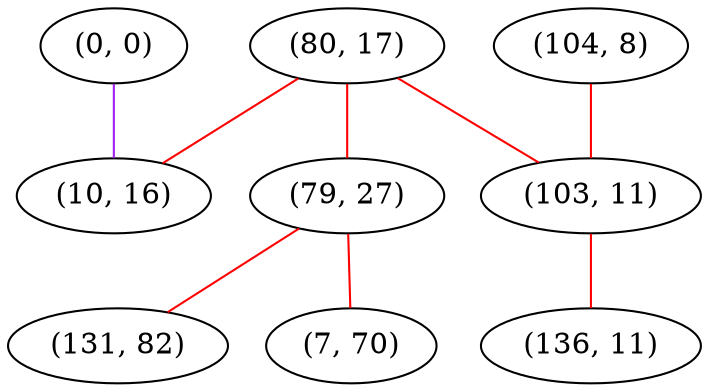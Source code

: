 graph "" {
"(80, 17)";
"(79, 27)";
"(0, 0)";
"(10, 16)";
"(7, 70)";
"(131, 82)";
"(104, 8)";
"(103, 11)";
"(136, 11)";
"(80, 17)" -- "(79, 27)"  [color=red, key=0, weight=1];
"(80, 17)" -- "(10, 16)"  [color=red, key=0, weight=1];
"(80, 17)" -- "(103, 11)"  [color=red, key=0, weight=1];
"(79, 27)" -- "(7, 70)"  [color=red, key=0, weight=1];
"(79, 27)" -- "(131, 82)"  [color=red, key=0, weight=1];
"(0, 0)" -- "(10, 16)"  [color=purple, key=0, weight=4];
"(104, 8)" -- "(103, 11)"  [color=red, key=0, weight=1];
"(103, 11)" -- "(136, 11)"  [color=red, key=0, weight=1];
}
